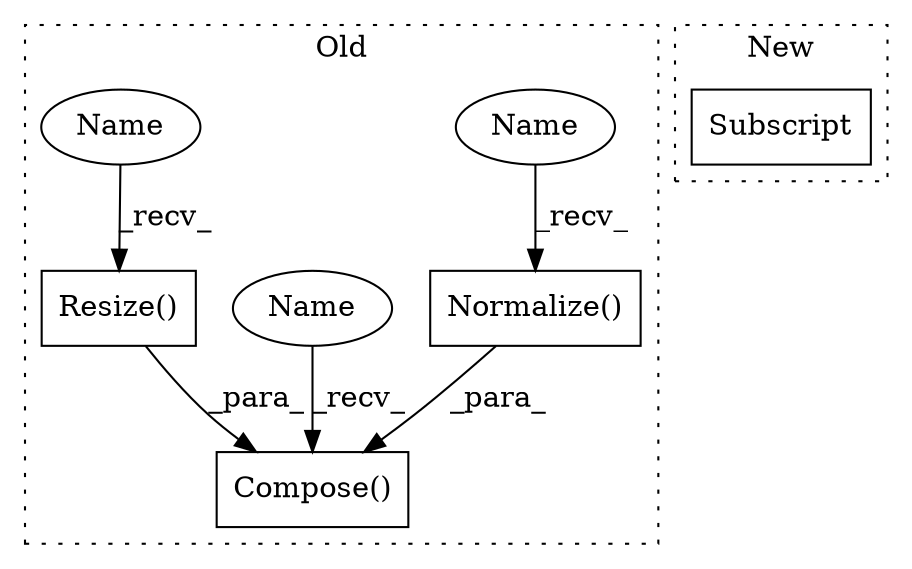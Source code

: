 digraph G {
subgraph cluster0 {
1 [label="Normalize()" a="75" s="1524,1580" l="12,1" shape="box"];
3 [label="Compose()" a="75" s="1353,1581" l="19,6" shape="box"];
4 [label="Resize()" a="75" s="1372,1442" l="9,1" shape="box"];
5 [label="Name" a="87" s="1524" l="1" shape="ellipse"];
6 [label="Name" a="87" s="1353" l="1" shape="ellipse"];
7 [label="Name" a="87" s="1372" l="1" shape="ellipse"];
label = "Old";
style="dotted";
}
subgraph cluster1 {
2 [label="Subscript" a="63" s="1166,0" l="14,0" shape="box"];
label = "New";
style="dotted";
}
1 -> 3 [label="_para_"];
4 -> 3 [label="_para_"];
5 -> 1 [label="_recv_"];
6 -> 3 [label="_recv_"];
7 -> 4 [label="_recv_"];
}